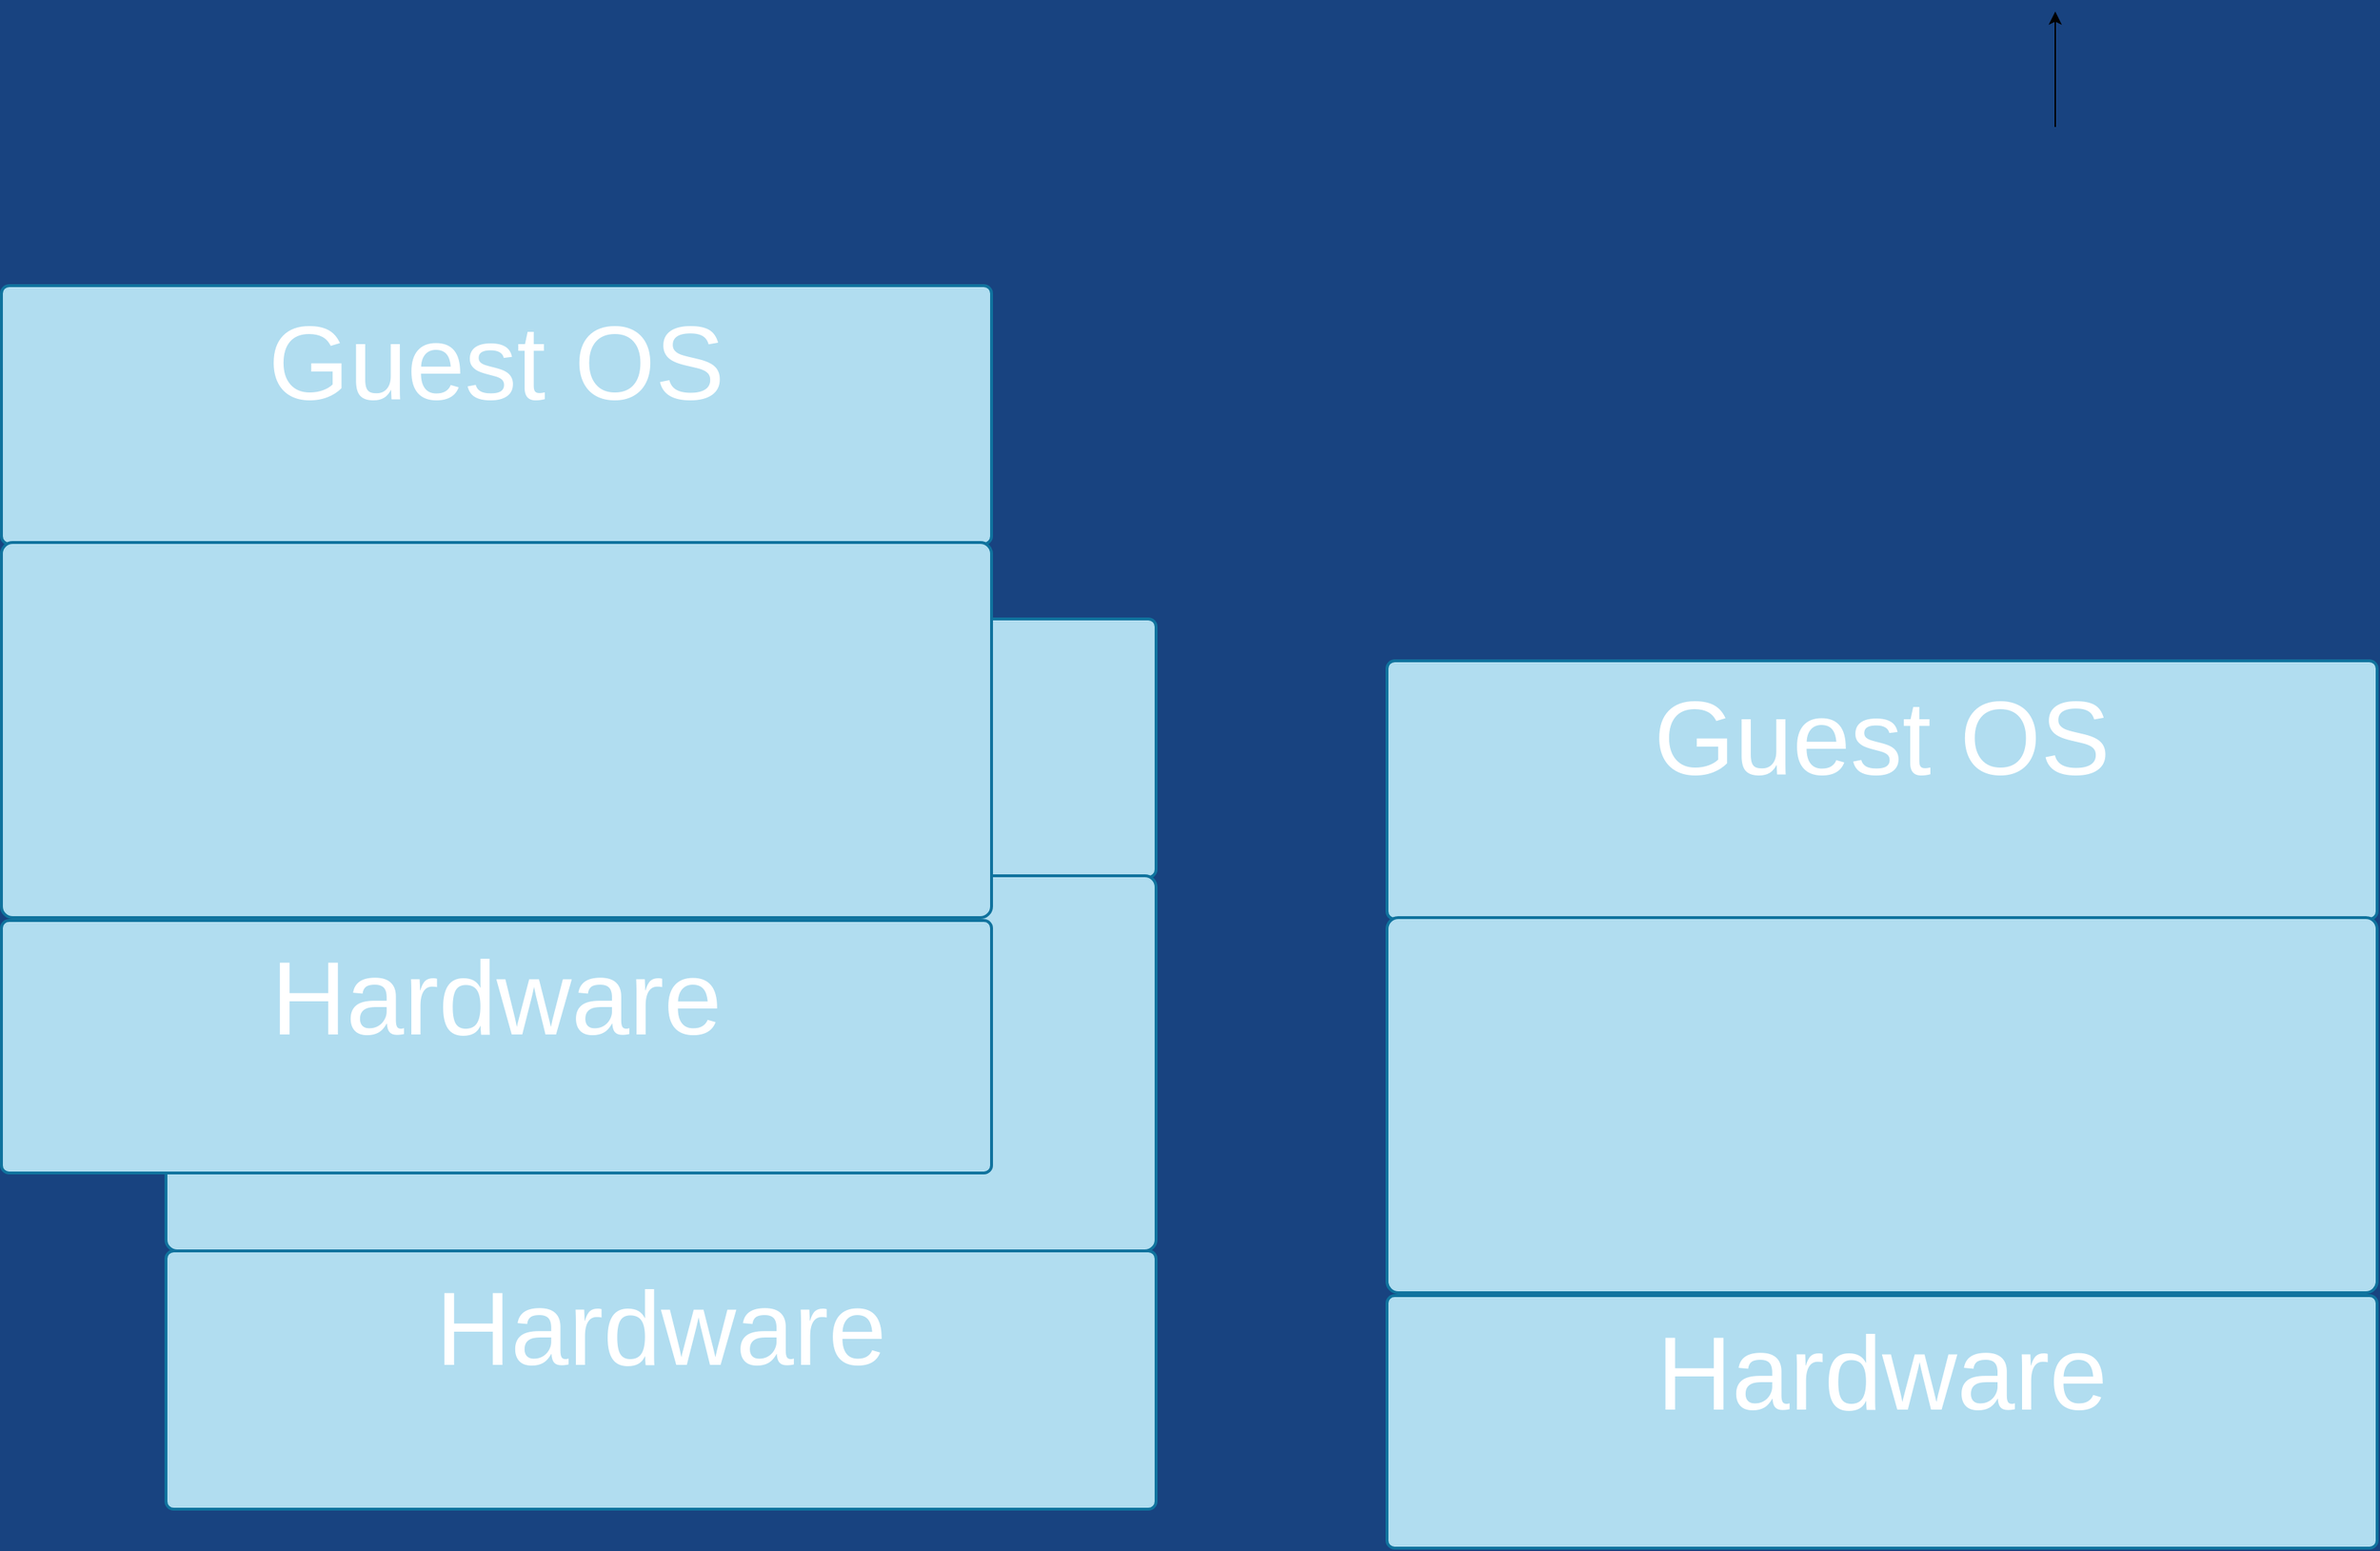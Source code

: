 <mxfile version="14.0.1" type="github">
  <diagram name="Page-1" id="7a6c530e-6e37-e111-ec74-82921da8cc10">
    <mxGraphModel dx="2377" dy="1285" grid="1" gridSize="10" guides="1" tooltips="1" connect="1" arrows="1" fold="1" page="1" pageScale="1.5" pageWidth="1169" pageHeight="826" background="#184380" math="0" shadow="0">
      <root>
        <mxCell id="0" style=";html=1;" />
        <mxCell id="1" style=";html=1;" parent="0" />
        <mxCell id="yIpIltlEC2JnfB4PXRsr-127" value="" style="edgeStyle=orthogonalEdgeStyle;rounded=0;orthogonalLoop=1;jettySize=auto;html=1;" edge="1" parent="1">
          <mxGeometry relative="1" as="geometry">
            <mxPoint x="1803" y="100" as="sourcePoint" />
            <mxPoint x="1803" y="20" as="targetPoint" />
          </mxGeometry>
        </mxCell>
        <mxCell id="yIpIltlEC2JnfB4PXRsr-10" value="&lt;div&gt;&lt;span style=&quot;font-size: 72px&quot;&gt;Guest OS&lt;/span&gt;&lt;/div&gt;" style="whiteSpace=wrap;html=1;rounded=1;shadow=0;strokeColor=#10739e;strokeWidth=2;fillColor=#b1ddf0;fontSize=20;fontColor=#FFFFFF;align=center;arcSize=3;verticalAlign=top;spacingTop=4;" vertex="1" parent="1">
          <mxGeometry x="494" y="441" width="686" height="179" as="geometry" />
        </mxCell>
        <mxCell id="yIpIltlEC2JnfB4PXRsr-17" style="edgeStyle=orthogonalEdgeStyle;rounded=0;orthogonalLoop=1;jettySize=auto;html=1;exitX=0.25;exitY=1;exitDx=0;exitDy=0;" edge="1" parent="1">
          <mxGeometry relative="1" as="geometry">
            <mxPoint x="665.5" y="840" as="sourcePoint" />
            <mxPoint x="666" y="740" as="targetPoint" />
          </mxGeometry>
        </mxCell>
        <mxCell id="yIpIltlEC2JnfB4PXRsr-19" style="edgeStyle=orthogonalEdgeStyle;rounded=0;orthogonalLoop=1;jettySize=auto;html=1;" edge="1" parent="1">
          <mxGeometry relative="1" as="geometry">
            <mxPoint x="837.059" y="840" as="sourcePoint" />
            <mxPoint x="837.059" y="810" as="targetPoint" />
          </mxGeometry>
        </mxCell>
        <mxCell id="yIpIltlEC2JnfB4PXRsr-20" value="" style="whiteSpace=wrap;html=1;rounded=1;shadow=0;strokeColor=#10739e;strokeWidth=2;fillColor=#b1ddf0;fontSize=20;fontColor=#FFFFFF;align=center;arcSize=3;verticalAlign=top;spacingTop=4;" vertex="1" parent="1">
          <mxGeometry x="494" y="619" width="686" height="260" as="geometry" />
        </mxCell>
        <mxCell id="yIpIltlEC2JnfB4PXRsr-25" value="&lt;span style=&quot;font-size: 72px&quot;&gt;Hardware&lt;/span&gt;" style="whiteSpace=wrap;html=1;rounded=1;shadow=0;strokeColor=#10739e;strokeWidth=2;fillColor=#b1ddf0;fontSize=20;fontColor=#FFFFFF;align=center;arcSize=3;verticalAlign=top;spacingTop=4;" vertex="1" parent="1">
          <mxGeometry x="494" y="879" width="686" height="179" as="geometry" />
        </mxCell>
        <mxCell id="yIpIltlEC2JnfB4PXRsr-128" value="&lt;div&gt;&lt;span style=&quot;font-size: 72px&quot;&gt;Guest OS&lt;/span&gt;&lt;/div&gt;" style="whiteSpace=wrap;html=1;rounded=1;shadow=0;strokeColor=#10739e;strokeWidth=2;fillColor=#b1ddf0;fontSize=20;fontColor=#FFFFFF;align=center;arcSize=3;verticalAlign=top;spacingTop=4;" vertex="1" parent="1">
          <mxGeometry x="380" y="210" width="686" height="179" as="geometry" />
        </mxCell>
        <mxCell id="yIpIltlEC2JnfB4PXRsr-129" style="edgeStyle=orthogonalEdgeStyle;rounded=0;orthogonalLoop=1;jettySize=auto;html=1;exitX=0.25;exitY=1;exitDx=0;exitDy=0;" edge="1" parent="1">
          <mxGeometry relative="1" as="geometry">
            <mxPoint x="551.5" y="609" as="sourcePoint" />
            <mxPoint x="552" y="509" as="targetPoint" />
          </mxGeometry>
        </mxCell>
        <mxCell id="yIpIltlEC2JnfB4PXRsr-130" style="edgeStyle=orthogonalEdgeStyle;rounded=0;orthogonalLoop=1;jettySize=auto;html=1;" edge="1" parent="1">
          <mxGeometry relative="1" as="geometry">
            <mxPoint x="723.059" y="609" as="sourcePoint" />
            <mxPoint x="723.059" y="579" as="targetPoint" />
          </mxGeometry>
        </mxCell>
        <mxCell id="yIpIltlEC2JnfB4PXRsr-131" value="" style="whiteSpace=wrap;html=1;rounded=1;shadow=0;strokeColor=#10739e;strokeWidth=2;fillColor=#b1ddf0;fontSize=20;fontColor=#FFFFFF;align=center;arcSize=3;verticalAlign=top;spacingTop=4;" vertex="1" parent="1">
          <mxGeometry x="380" y="388" width="686" height="260" as="geometry" />
        </mxCell>
        <mxCell id="yIpIltlEC2JnfB4PXRsr-132" value="&lt;span style=&quot;font-size: 72px&quot;&gt;Hardware&lt;/span&gt;" style="whiteSpace=wrap;html=1;rounded=1;shadow=0;strokeColor=#10739e;strokeWidth=2;fillColor=#b1ddf0;fontSize=20;fontColor=#FFFFFF;align=center;arcSize=3;verticalAlign=top;spacingTop=4;" vertex="1" parent="1">
          <mxGeometry x="380" y="650" width="686" height="175" as="geometry" />
        </mxCell>
        <mxCell id="yIpIltlEC2JnfB4PXRsr-133" value="&lt;div&gt;&lt;span style=&quot;font-size: 72px&quot;&gt;Guest OS&lt;/span&gt;&lt;/div&gt;" style="whiteSpace=wrap;html=1;rounded=1;shadow=0;strokeColor=#10739e;strokeWidth=2;fillColor=#b1ddf0;fontSize=20;fontColor=#FFFFFF;align=center;arcSize=3;verticalAlign=top;spacingTop=4;" vertex="1" parent="1">
          <mxGeometry x="1340" y="470" width="686" height="179" as="geometry" />
        </mxCell>
        <mxCell id="yIpIltlEC2JnfB4PXRsr-134" value="" style="whiteSpace=wrap;html=1;rounded=1;shadow=0;strokeColor=#10739e;strokeWidth=2;fillColor=#b1ddf0;fontSize=20;fontColor=#FFFFFF;align=center;arcSize=3;verticalAlign=top;spacingTop=4;" vertex="1" parent="1">
          <mxGeometry x="1340" y="648" width="686" height="260" as="geometry" />
        </mxCell>
        <mxCell id="yIpIltlEC2JnfB4PXRsr-135" value="&lt;span style=&quot;font-size: 72px&quot;&gt;Hardware&lt;/span&gt;" style="whiteSpace=wrap;html=1;rounded=1;shadow=0;strokeColor=#10739e;strokeWidth=2;fillColor=#b1ddf0;fontSize=20;fontColor=#FFFFFF;align=center;arcSize=3;verticalAlign=top;spacingTop=4;" vertex="1" parent="1">
          <mxGeometry x="1340" y="910" width="686" height="175" as="geometry" />
        </mxCell>
      </root>
    </mxGraphModel>
  </diagram>
</mxfile>
